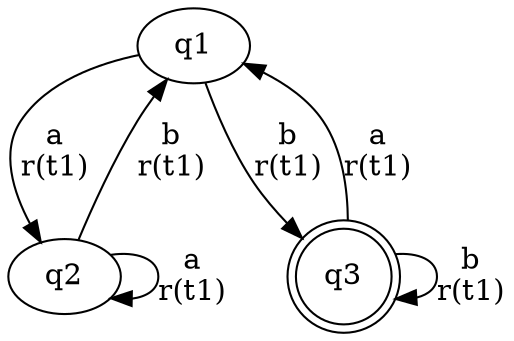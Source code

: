 digraph "tests_1/test37/solution501/solution" {
	q1[label=q1]
	q2[label=q2]
	q3[label=q3 shape=doublecircle]
	q1 -> q2[label="a\nr(t1)\n"]
	q2 -> q2[label="a\nr(t1)\n"]
	q2 -> q1[label="b\nr(t1)\n"]
	q1 -> q3[label="b\nr(t1)\n"]
	q3 -> q1[label="a\nr(t1)\n"]
	q3 -> q3[label="b\nr(t1)\n"]
}
